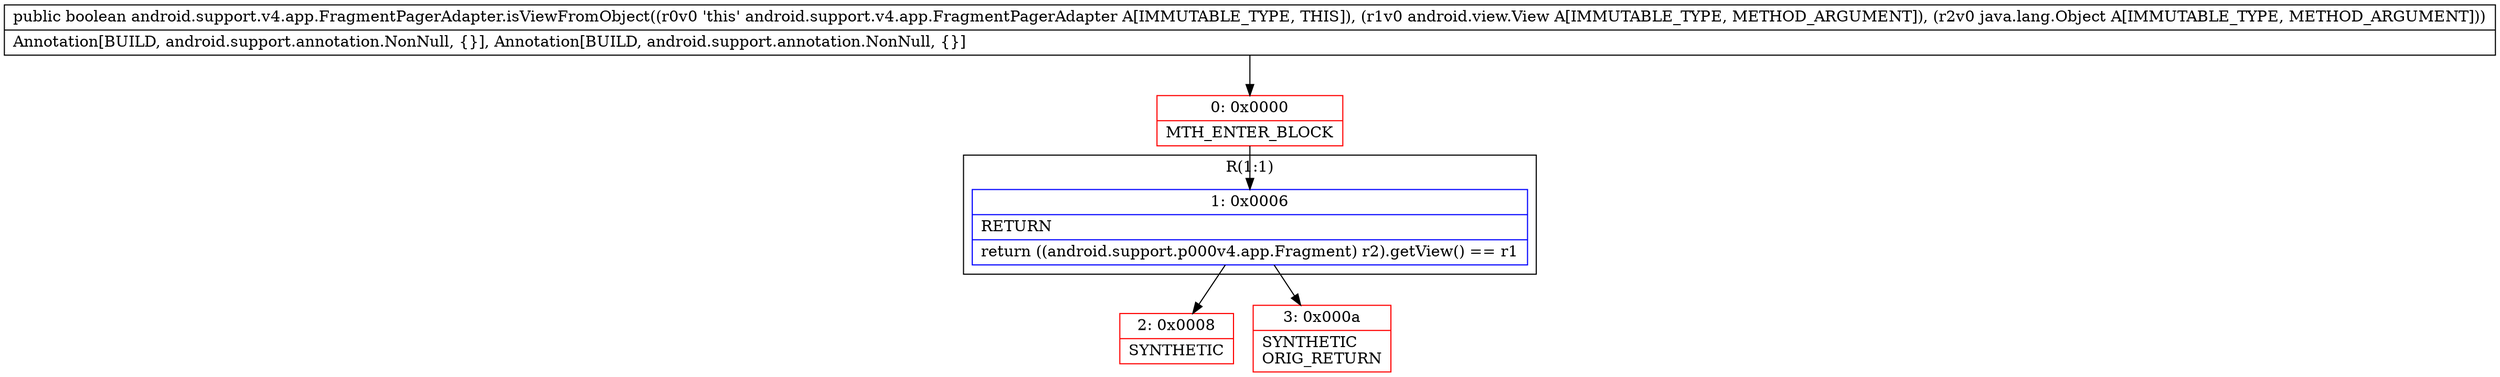digraph "CFG forandroid.support.v4.app.FragmentPagerAdapter.isViewFromObject(Landroid\/view\/View;Ljava\/lang\/Object;)Z" {
subgraph cluster_Region_958442207 {
label = "R(1:1)";
node [shape=record,color=blue];
Node_1 [shape=record,label="{1\:\ 0x0006|RETURN\l|return ((android.support.p000v4.app.Fragment) r2).getView() == r1\l}"];
}
Node_0 [shape=record,color=red,label="{0\:\ 0x0000|MTH_ENTER_BLOCK\l}"];
Node_2 [shape=record,color=red,label="{2\:\ 0x0008|SYNTHETIC\l}"];
Node_3 [shape=record,color=red,label="{3\:\ 0x000a|SYNTHETIC\lORIG_RETURN\l}"];
MethodNode[shape=record,label="{public boolean android.support.v4.app.FragmentPagerAdapter.isViewFromObject((r0v0 'this' android.support.v4.app.FragmentPagerAdapter A[IMMUTABLE_TYPE, THIS]), (r1v0 android.view.View A[IMMUTABLE_TYPE, METHOD_ARGUMENT]), (r2v0 java.lang.Object A[IMMUTABLE_TYPE, METHOD_ARGUMENT]))  | Annotation[BUILD, android.support.annotation.NonNull, \{\}], Annotation[BUILD, android.support.annotation.NonNull, \{\}]\l}"];
MethodNode -> Node_0;
Node_1 -> Node_2;
Node_1 -> Node_3;
Node_0 -> Node_1;
}

